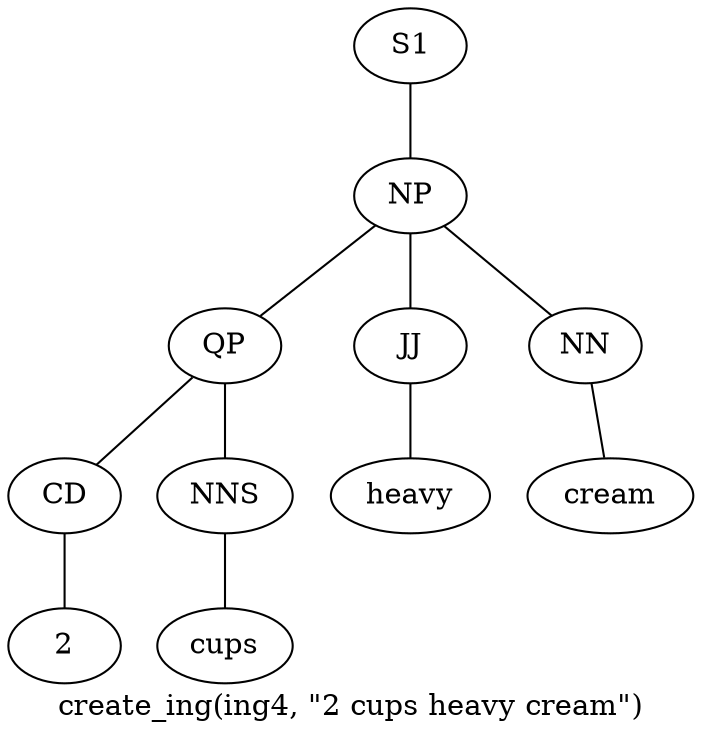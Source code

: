 graph SyntaxGraph {
	label = "create_ing(ing4, \"2 cups heavy cream\")";
	Node0 [label="S1"];
	Node1 [label="NP"];
	Node2 [label="QP"];
	Node3 [label="CD"];
	Node4 [label="2"];
	Node5 [label="NNS"];
	Node6 [label="cups"];
	Node7 [label="JJ"];
	Node8 [label="heavy"];
	Node9 [label="NN"];
	Node10 [label="cream"];

	Node0 -- Node1;
	Node1 -- Node2;
	Node1 -- Node7;
	Node1 -- Node9;
	Node2 -- Node3;
	Node2 -- Node5;
	Node3 -- Node4;
	Node5 -- Node6;
	Node7 -- Node8;
	Node9 -- Node10;
}
